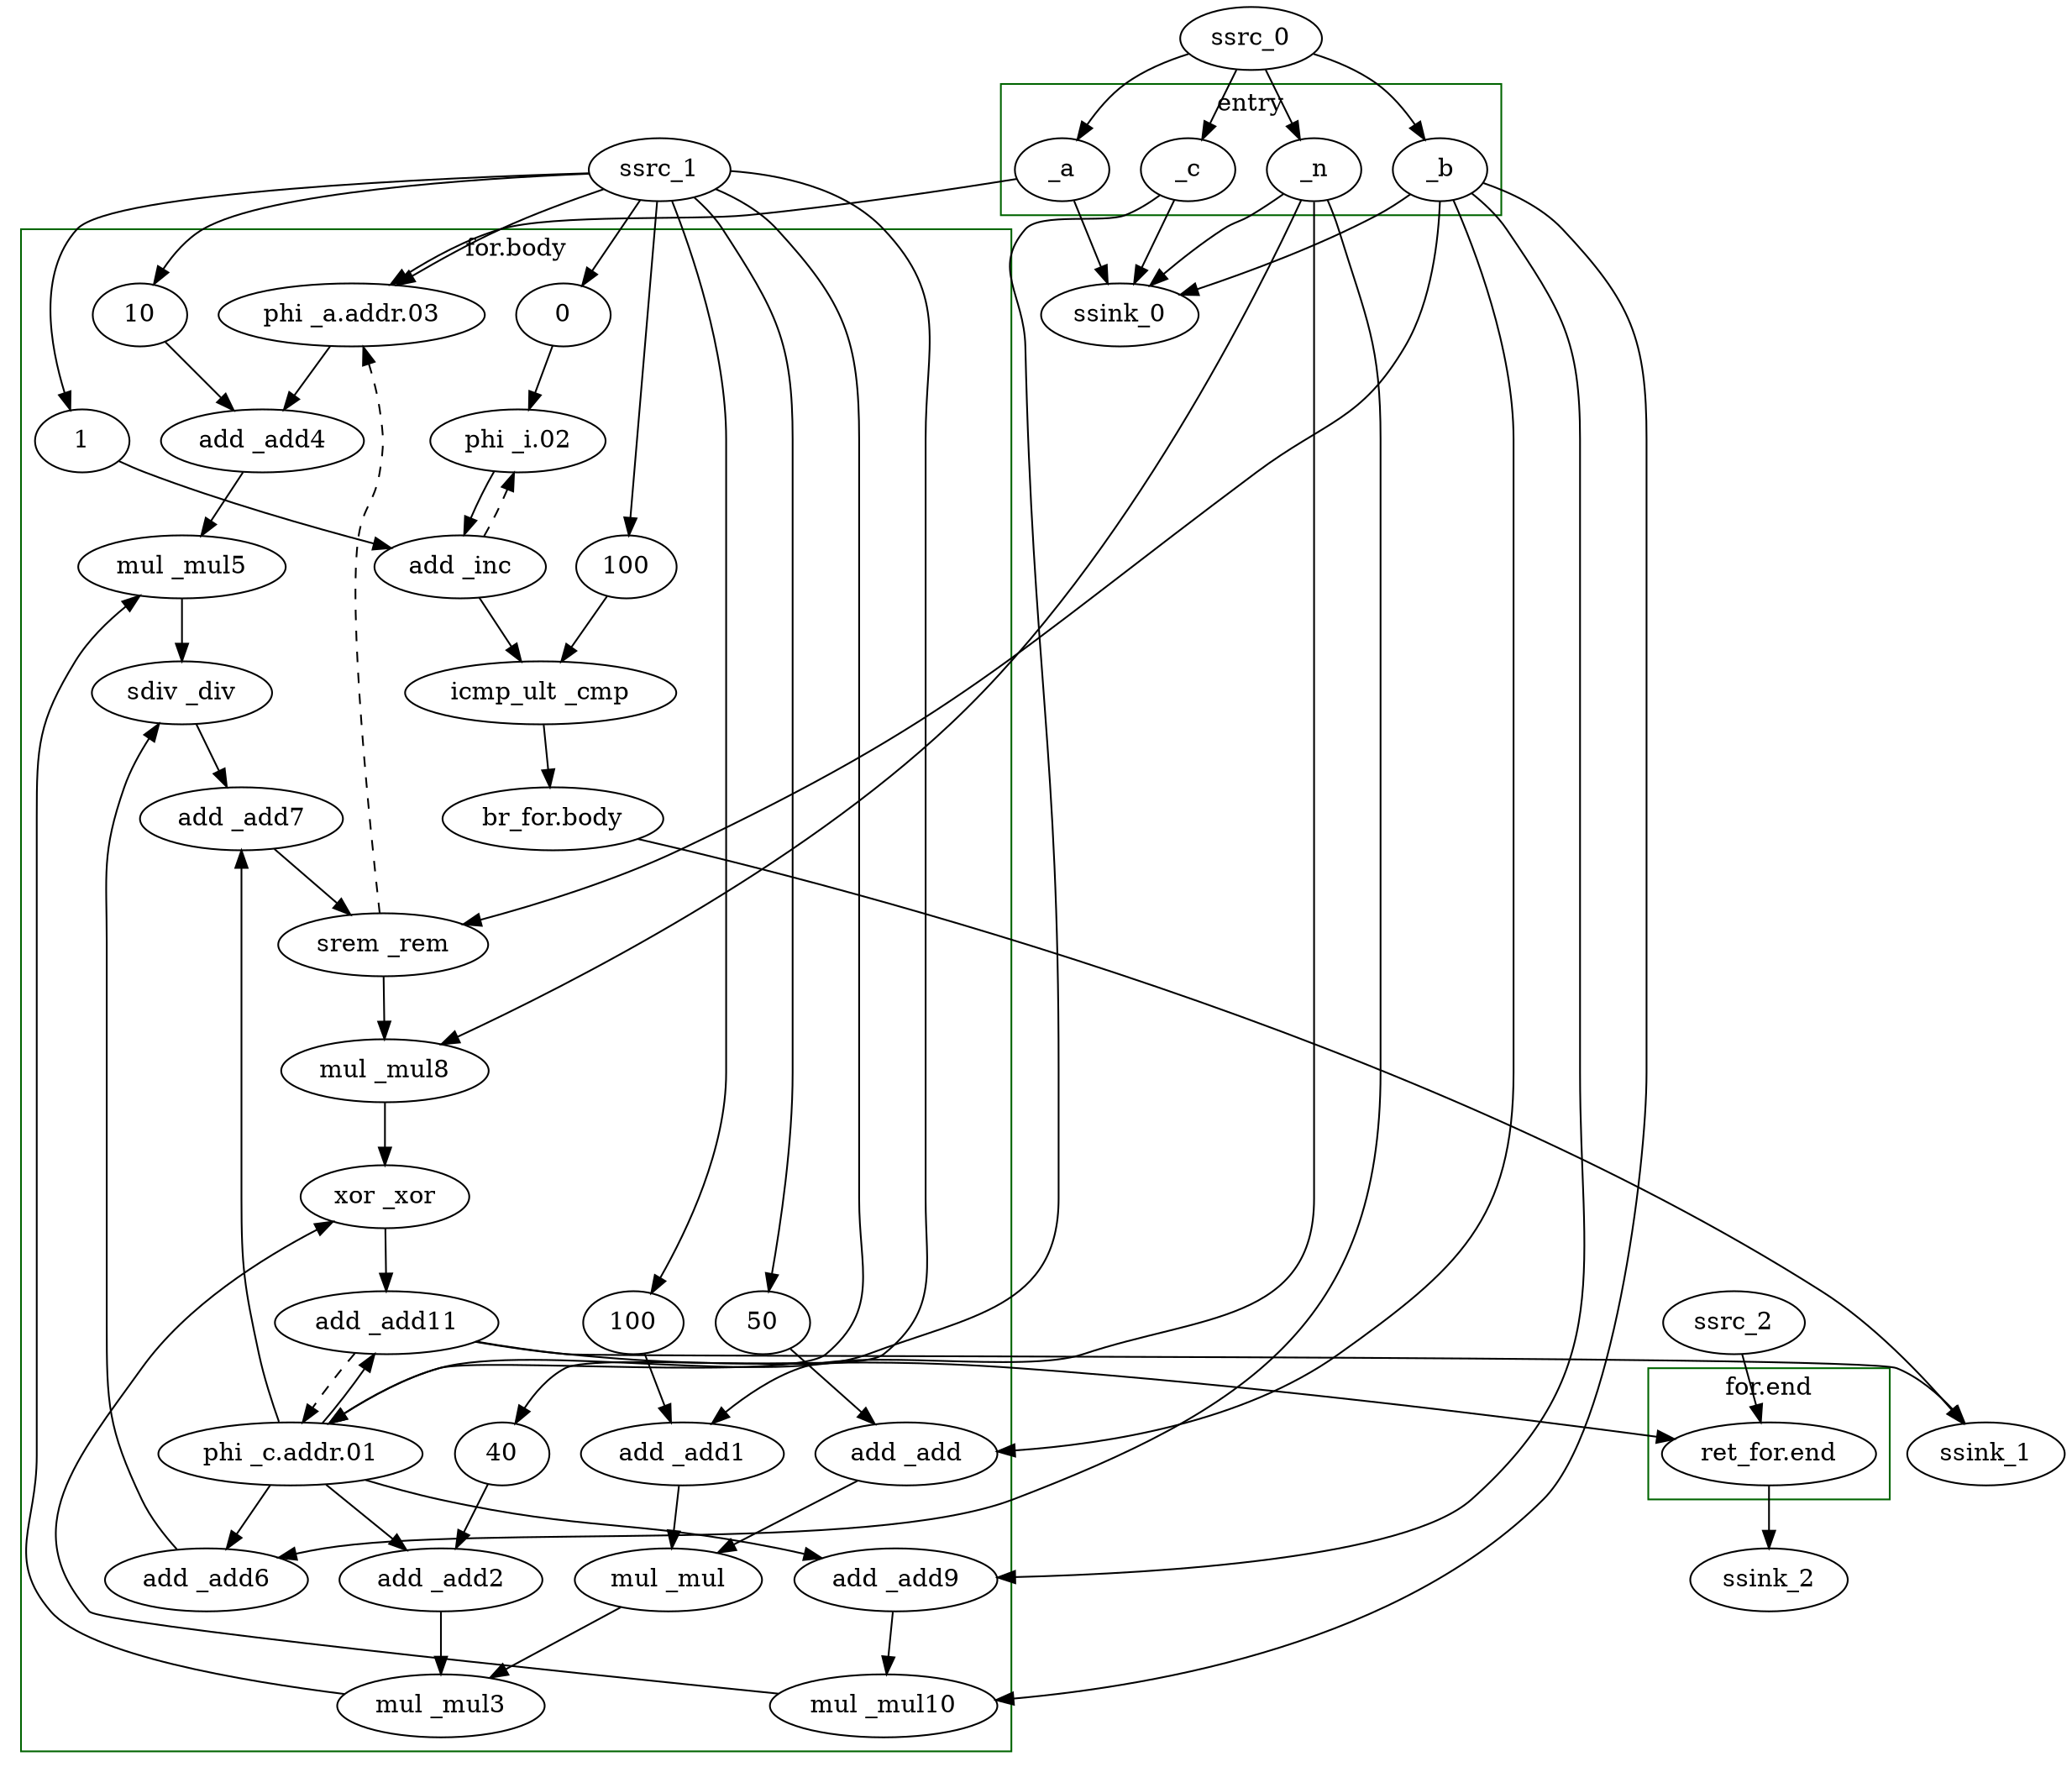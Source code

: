 digraph "" {
	graph [bb="0,0,1179.8,1005"];
	node [label="\N"];
	subgraph cluster_entry {
		graph [bb="572,886,858,961",
			color=darkgreen,
			label=entry,
			lheight=0.21,
			lp="715,949.5",
			lwidth=0.54
		];
		_a	[bbID=entry,
			height=0.5,
			id=0,
			pos="607,912",
			type=argument,
			width=0.75];
		_c	[bbID=entry,
			height=0.5,
			id=0,
			pos="679,912",
			type=argument,
			width=0.75];
		_b	[bbID=entry,
			height=0.5,
			id=0,
			pos="823,912",
			type=argument,
			width=0.75];
		_n	[bbID=entry,
			height=0.5,
			id=0,
			pos="751,912",
			type=argument,
			width=0.75];
	}
	subgraph "cluster_for.body" {
		graph [bb="8,8,572,878",
			color=darkgreen,
			label="for.body",
			lheight=0.21,
			lp="290,866.5",
			lwidth=0.81
		];
		"_a.addr.03"	[bbID="for.body",
			bitwidth=32,
			height=0.5,
			id=1,
			instruction="%a.addr.03 = phi i32 [ %a, %entry ], [ %rem, %for.body ]",
			label="phi _a.addr.03",
			pos="201,829",
			type=phi,
			width=2.1123];
		_add4	[bbID="for.body",
			bitwidth=32,
			height=0.5,
			id=1,
			instruction="%add4 = add nsw i32 %a.addr.03, 10",
			label="add _add4",
			pos="146,757",
			type=add,
			width=1.6068];
		"_a.addr.03" -> _add4	[pos="e,159.19,774.79 187.69,811.05 181,802.54 172.77,792.07 165.39,782.68"];
		_mul5	[bbID="for.body",
			bitwidth=32,
			height=0.5,
			id=1,
			instruction="%mul5 = mul nsw i32 %mul3, %add4",
			label="mul _mul5",
			pos="104,685",
			type=mul,
			width=1.6429];
		_add4 -> _mul5	[pos="e,114.07,702.79 135.83,739.05 130.88,730.8 124.82,720.7 119.32,711.54"];
		_div	[bbID="for.body",
			bitwidth=32,
			height=0.5,
			id=1,
			instruction="%div = sdiv i32 %mul5, %add6",
			label="sdiv _div",
			pos="104,613",
			type=sdiv,
			width=1.4263];
		_mul5 -> _div	[pos="e,104,631.1 104,666.7 104,658.98 104,649.71 104,641.11"];
		_rem	[bbID="for.body",
			bitwidth=32,
			height=0.5,
			id=1,
			instruction="%rem = srem i32 %b, %add7",
			label="srem _rem",
			pos="215,469",
			type=srem,
			width=1.661];
		_rem -> "_a.addr.03"	[pos="e,205.87,810.98 212.51,487.02 207.24,525.57 196.16,622.51 205,703 206.79,719.29 211.21,722.71 213,739 214.75,754.9 214.78,759.1 \
213,775 212.04,783.57 210.24,792.78 208.31,801.07",
			style=dashed];
		_mul8	[bbID="for.body",
			bitwidth=32,
			height=0.5,
			id=1,
			instruction="%mul8 = mul nsw i32 %rem, %n",
			label="mul _mul8",
			pos="216,397",
			type=mul,
			width=1.6429];
		_rem -> _mul8	[pos="e,215.76,415.1 215.25,450.7 215.36,442.98 215.49,433.71 215.61,425.11"];
		_xor	[bbID="for.body",
			bitwidth=32,
			height=0.5,
			id=1,
			instruction="%xor = xor i32 %mul8, %mul10",
			label="xor _xor",
			pos="216,325",
			type=xor,
			width=1.336];
		_mul8 -> _xor	[pos="e,216,343.1 216,378.7 216,370.98 216,361.71 216,353.11"];
		_add11	[bbID="for.body",
			bitwidth=32,
			height=0.5,
			id=1,
			instruction="%add11 = add nsw i32 %c.addr.01, %xor",
			label="add _add11",
			pos="217,253",
			type=add,
			width=1.7693];
		_xor -> _add11	[pos="e,216.76,271.1 216.25,306.7 216.36,298.98 216.49,289.71 216.61,281.11"];
		"_i.02"	[bbID="for.body",
			bitwidth=32,
			height=0.5,
			id=1,
			instruction="%i.02 = phi i32 [ 0, %entry ], [ %inc, %for.body ]",
			label="phi _i.02",
			pos="292,757",
			type=phi,
			width=1.3902];
		_inc	[bbID="for.body",
			bitwidth=32,
			height=0.5,
			id=1,
			instruction="%inc = add nuw nsw i32 %i.02, 1",
			label="add _inc",
			pos="263,685",
			type=add,
			width=1.354];
		"_i.02" -> _inc	[pos="e,264.3,703.45 279.29,739.41 275.17,731.54 270.93,721.93 267.61,713.04"];
		_inc -> "_i.02"	[pos="e,290.75,738.7 275.73,702.62 279.86,710.53 284.11,720.17 287.44,729.08",
			style=dashed];
		_cmp	[bbID="for.body",
			bitwidth=1,
			height=0.5,
			id=1,
			instruction="%cmp = icmp ult i32 %inc, 100",
			label="icmp_ult _cmp",
			pos="310,613",
			type=icmp,
			width=2.1484];
		_inc -> _cmp	[pos="e,298.62,630.96 274.14,667.41 279.73,659.08 286.64,648.8 292.89,639.49"];
		"br_for.body"	[bbID="for.body",
			bitwidth=0,
			height=0.5,
			id=1,
			instruction="br i1 %cmp, label %for.body, label %for.end",
			label="br_for.body",
			pos="317,541",
			type=br,
			width=1.7512];
		_cmp -> "br_for.body"	[pos="e,315.29,559.1 311.73,594.7 312.5,586.98 313.43,577.71 314.29,569.11"];
		"cst__i.02_0"	[bbID="for.body",
			height=0.5,
			id=1,
			label=0,
			pos="322,829",
			type=constant,
			value=0,
			width=0.75];
		"cst__i.02_0" -> "_i.02"	[pos="e,299.27,774.96 314.89,811.41 311.43,803.34 307.18,793.43 303.29,784.35"];
		"_c.addr.01"	[bbID="for.body",
			bitwidth=32,
			height=0.5,
			id=1,
			instruction="%c.addr.01 = phi i32 [ %c, %entry ], [ %add11, %for.body ]",
			label="phi _c.addr.01",
			pos="161,178",
			type=phi,
			width=2.0943];
		"_c.addr.01" -> _add11	[pos="e,209.81,235.07 179.49,195.59 187.58,204.81 196.75,216.47 204.12,226.79"];
		_add2	[bbID="for.body",
			bitwidth=32,
			height=0.5,
			id=1,
			instruction="%add2 = add nsw i32 %c.addr.01, 40",
			label="add _add2",
			pos="248,106",
			type=add,
			width=1.6068];
		"_c.addr.01" -> _add2	[pos="e,228.13,122.99 181.62,160.41 193.16,151.12 207.7,139.42 220.24,129.34"];
		_add6	[bbID="for.body",
			bitwidth=32,
			height=0.5,
			id=1,
			instruction="%add6 = add nsw i32 %c.addr.01, %n",
			label="add _add6",
			pos="114,106",
			type=add,
			width=1.6068];
		"_c.addr.01" -> _add6	[pos="e,125.27,123.79 149.62,160.05 144.02,151.71 137.16,141.49 130.95,132.25"];
		_add7	[bbID="for.body",
			bitwidth=32,
			height=0.5,
			id=1,
			instruction="%add7 = add nsw i32 %div, %c.addr.01",
			label="add _add7",
			pos="134,541",
			type=add,
			width=1.6068];
		"_c.addr.01" -> _add7	[pos="e,134,522.95 154.97,195.95 151.28,206.95 146.75,221.67 144,235 135.96,273.98 134,284.2 134,324 134,398 134,398 134,398 134,438 134,\
484.35 134,512.92"];
		_add9	[bbID="for.body",
			bitwidth=32,
			height=0.5,
			id=1,
			instruction="%add9 = add nsw i32 %c.addr.01, %b",
			label="add _add9",
			pos="506,106",
			type=add,
			width=1.6068];
		"_c.addr.01" -> _add9	[pos="e,463.98,118.38 203.42,163.06 216.63,159.08 231.33,155 245,152 330.09,133.3 353.55,140.96 439,124 443.95,123.02 449.08,121.9 454.2,\
120.72"];
		_add11 -> "_c.addr.01"	[pos="e,168.24,196.01 198.53,235.44 190.46,226.23 181.29,214.59 173.93,204.28",
			style=dashed];
		_mul3	[bbID="for.body",
			bitwidth=32,
			height=0.5,
			id=1,
			instruction="%mul3 = mul nsw i32 %mul, %add2",
			label="mul _mul3",
			pos="248,34",
			type=mul,
			width=1.6429];
		_add2 -> _mul3	[pos="e,248,52.104 248,87.697 248,79.983 248,70.712 248,62.112"];
		_add6 -> _div	[pos="e,89.302,595.58 97.037,123.56 89.818,131.52 81.94,141.58 77,152 57.581,192.95 57,206.68 57,252 57,470 57,470 57,470 57,509.8 52.953,\
521.76 67,559 70.802,569.08 76.955,579.05 83.162,587.58"];
		_add7 -> _rem	[pos="e,196.32,486.15 152.79,523.76 163.42,514.58 176.89,502.94 188.57,492.84"];
		_mul10	[bbID="for.body",
			bitwidth=32,
			height=0.5,
			id=1,
			instruction="%mul10 = mul nsw i32 %add9, %b",
			label="mul _mul10",
			pos="499,34",
			type=mul,
			width=1.8054];
		_add9 -> _mul10	[pos="e,500.71,52.104 504.27,87.697 503.5,79.983 502.57,70.712 501.71,62.112"];
		_mul3 -> _mul5	[pos="e,80.618,668.28 192.97,40.754 134.23,48.112 46.651,62.991 25,88 -0.99442,118.03 17,137.28 17,177 17,542 17,542 17,542 17,583.34 \
21.662,596.22 44,631 51.467,642.63 62.184,653.22 72.5,661.82"];
		_div -> _add7	[pos="e,126.6,559.28 111.26,595.05 114.68,587.09 118.82,577.41 122.64,568.51"];
		_mul10 -> _xor	[pos="e,186.24,310.76 439.07,40.99 317.64,53.264 53.466,80.732 47,88 4.9934,135.22 40.151,175.65 77,227 102.69,262.79 145.87,289.9 177.3,\
306.23"];
		_add	[bbID="for.body",
			bitwidth=32,
			height=0.5,
			id=1,
			instruction="%add = add nsw i32 %b, 50",
			label="add _add",
			pos="512,178",
			type=add,
			width=1.4443];
		_mul	[bbID="for.body",
			bitwidth=32,
			height=0.5,
			id=1,
			instruction="%mul = mul nsw i32 %add, %add1",
			label="mul _mul",
			pos="377,106",
			type=mul,
			width=1.4804];
		_add -> _mul	[pos="e,405.07,121.56 484.35,162.67 464.11,152.17 436.4,137.8 414.21,126.29"];
		_mul -> _mul3	[pos="e,275.9,50.138 349.96,90.326 331.04,80.059 305.53,66.22 284.77,54.952"];
		cst__add_0	[bbID="for.body",
			height=0.5,
			id=1,
			label=50,
			pos="436,253",
			type=constant,
			value=0,
			width=0.75];
		cst__add_0 -> _add	[pos="e,495.16,195.17 451.02,237.58 461.45,227.56 475.58,213.98 487.62,202.42"];
		_add1	[bbID="for.body",
			bitwidth=32,
			height=0.5,
			id=1,
			instruction="%add1 = add nsw i32 %n, 100",
			label="add _add1",
			pos="384,178",
			type=add,
			width=1.6068];
		_add1 -> _mul	[pos="e,378.71,124.1 382.27,159.7 381.5,151.98 380.57,142.71 379.71,134.11"];
		cst__add1_0	[bbID="for.body",
			height=0.5,
			id=1,
			label=100,
			pos="362,253",
			type=constant,
			value=0,
			width=0.79437];
		cst__add1_0 -> _add1	[pos="e,378.85,196.09 367.1,235.07 369.72,226.38 372.97,215.59 375.92,205.8"];
		cst__add2_0	[bbID="for.body",
			height=0.5,
			id=1,
			label=40,
			pos="281,178",
			type=constant,
			value=0,
			width=0.75];
		cst__add2_0 -> _add2	[pos="e,255.99,123.96 273.18,160.41 269.33,152.25 264.6,142.22 260.29,133.07"];
		cst__add4_0	[bbID="for.body",
			height=0.5,
			id=1,
			label=10,
			pos="80,829",
			type=constant,
			value=0,
			width=0.75];
		cst__add4_0 -> _add4	[pos="e,130.17,774.79 93.997,813.15 102.44,804.2 113.4,792.58 123.08,782.31"];
		cst__inc_0	[bbID="for.body",
			height=0.5,
			id=1,
			label=1,
			pos="43,757",
			type=constant,
			value=0,
			width=0.75];
		cst__inc_0 -> _inc	[pos="e,223.28,695.47 64.076,745.36 68.916,743.11 74.085,740.85 79,739 123.49,722.21 175.71,707.64 213.14,698.04"];
		cst__cmp_0	[bbID="for.body",
			height=0.5,
			id=1,
			label=100,
			pos="358,685",
			type=constant,
			value=0,
			width=0.79437];
		cst__cmp_0 -> _cmp	[pos="e,321.86,631.29 347.11,668.12 341.35,659.72 334.13,649.2 327.6,639.67"];
	}
	subgraph "cluster_for.end" {
		graph [bb="942,152,1080,227",
			color=darkgreen,
			label="for.end",
			lheight=0.21,
			lp="1011,215.5",
			lwidth=0.69
		];
		"ret_for.end"	[bbID="for.end",
			bitwidth=0,
			height=0.5,
			id=2,
			instruction="ret i32 %add11",
			label="ret_for.end",
			pos="1011,178",
			type=ret,
			width=1.6971];
	}
	_a -> "_a.addr.03"	[pos="e,223.17,846.28 581,906.74 545.91,901.15 481.41,891.4 426,886 394.99,882.98 315.9,886.78 286,878 266.83,872.37 247.3,861.75 231.8,\
851.93"];
	ssink_0	[bbID="BB0
(entry)",
		height=0.5,
		id=0,
		label=ssink_0,
		pos="640,829",
		type=supersink,
		width=1.2457];
	_a -> ssink_0	[pos="e,633.06,847.04 613.84,894.22 618.28,883.32 624.16,868.89 629.22,856.47"];
	_c -> "_c.addr.01"	[pos="e,182.83,195.46 662.72,897.29 656.85,893.02 649.94,888.72 643,886 631.09,881.34 594.39,887.65 586,878 566.46,855.53 585.32,840.77 \
586,811 590.22,627.3 605,581.75 605,398 605,398 605,398 605,324 605,261.46 554.57,256.93 496,235 443.74,215.43 298.7,242.18 245,\
227 225.95,221.61 206.63,211.01 191.34,201.14"];
	_c -> ssink_0	[pos="e,648.15,846.92 671.11,894.61 665.79,883.56 658.65,868.74 652.56,856.08"];
	_b -> _rem	[pos="e,261.76,480.38 822.93,893.87 822.13,872.94 818.38,837.08 803,811 777.86,768.35 757.66,768.64 718,739 577.89,634.28 547.38,597.24 \
389,523 351.39,505.37 306.5,491.87 271.74,482.9"];
	_b -> _add9	[pos="e,563.8,107.2 841.1,898.49 848.11,892.9 855.7,885.81 861,878 892.73,831.24 903,814.51 903,758 903,758 903,758 903,396 903,284.11 \
924.55,226.43 841,152 802.68,117.87 660.37,109.37 574.04,107.41"];
	_b -> _mul10	[pos="e,563.47,36.954 847.8,904.36 862.61,899.28 880.84,890.91 893,878 932.38,836.18 941,815.44 941,758 941,758 941,758 941,396 941,340.22 \
921.59,191.31 882,152 798.92,69.502 659.4,44.913 573.66,37.744"];
	_b -> _add	[pos="e,563.97,179.01 830.7,894.43 842.83,866.79 865,809.23 865,758 865,758 865,758 865,396 865,311.77 833.73,283.7 765,235 708.7,195.11 \
629.06,182.92 574.24,179.55"];
	_b -> ssink_0	[pos="e,674.59,840.53 805.96,897.9 800.14,893.78 793.46,889.41 787,886 753.91,868.54 714.13,853.73 684.3,843.73"];
	_n -> _mul8	[pos="e,248.68,412.05 743.7,894.63 720.62,844.39 644.74,690.06 543,595 453.91,511.77 324.01,446.43 257.95,416.25"];
	_n -> _add6	[pos="e,155.22,118.68 758.8,894.46 761.03,889.27 763.31,883.47 765,878 781.04,826.03 789,812.39 789,758 789,758 789,758 789,396 789,251.17 \
708.93,201.99 573,152 491.03,121.86 267.22,137.9 181,124 175.87,123.17 170.57,122.14 165.29,120.99"];
	_n -> _add1	[pos="e,400.88,195.35 751,893.56 751,865.16 751,807.14 751,758 751,758 751,758 751,324 751,253.24 686.16,257.28 619,235 583.53,223.23 \
486.3,239.27 451,227 435.52,221.62 420.47,211.44 408.58,201.84"];
	_n -> ssink_0	[pos="e,657.3,845.77 733.39,898.02 727.64,893.99 721.15,889.65 715,886 708.16,881.94 705.68,882.31 699,878 687.27,870.43 675.17,860.92 \
665,852.37"];
	ssink_1	[bbID="BB1
(for.body)",
		height=0.5,
		id=1,
		label=ssink_1,
		pos="1135,178",
		type=supersink,
		width=1.2457];
	"br_for.body" -> ssink_1	[pos="e,1121.6,195.4 365.21,529.27 485.83,500.95 807.57,416.22 1039,271 1068.7,252.37 1096.9,223.47 1115,203.04"];
	_add11 -> "ret_for.end"	[pos="e,956.87,186.35 268.81,242.42 286.28,239.55 305.93,236.72 324,235 435.55,224.41 464.22,234.93 576,227 708.18,217.62 862.16,198.74 \
946.89,187.66"];
	_add11 -> ssink_1	[pos="e,1122.8,195.72 268.24,242.29 285.85,239.37 305.73,236.54 324,235 345.04,233.23 1064.4,234.89 1084,227 1096.3,222.03 1107.4,212.55 \
1116.1,203.31"];
	ssink_2	[bbID="BB2
(for.end)",
		height=0.5,
		id=2,
		label=ssink_2,
		pos="1011,106",
		type=supersink,
		width=1.2457];
	"ret_for.end" -> ssink_2	[pos="e,1011,124.1 1011,159.7 1011,151.98 1011,142.71 1011,134.11"];
	ssrc_2	[bbID="BB2
(for.end)",
		height=0.5,
		id=2,
		label=ssrc_2,
		pos="990,253",
		type=supersource,
		width=1.1193];
	ssrc_2 -> "ret_for.end"	[pos="e,1006.1,196.09 994.87,235.07 997.37,226.38 1000.5,215.59 1003.3,205.8"];
	ssrc_0	[bbID="BB0
(entry)",
		height=0.5,
		id=0,
		label=ssrc_0,
		pos="715,987",
		type=supersource,
		width=1.1193];
	ssrc_0 -> _a	[pos="e,615.77,929.25 679.65,978.27 667.28,974.44 653.79,968.88 643,961 634.51,954.8 627.12,946.03 621.28,937.67"];
	ssrc_0 -> _c	[pos="e,687.06,929.34 706.65,969.07 702.18,960 696.58,948.65 691.59,938.54"];
	ssrc_0 -> _b	[pos="e,814.23,929.25 750.35,978.27 762.72,974.44 776.21,968.88 787,961 795.49,954.8 802.88,946.03 808.72,937.67"];
	ssrc_0 -> _n	[pos="e,742.94,929.34 723.35,969.07 727.82,960 733.42,948.65 738.41,938.54"];
	ssrc_1	[bbID="BB1
(for.body)",
		height=0.5,
		id=1,
		label=ssrc_1,
		pos="377,912",
		type=supersource,
		width=1.1193];
	ssrc_1 -> "_a.addr.03"	[pos="e,226.83,846.07 344.89,900.81 327.23,894.85 305.09,886.78 286,878 269.04,870.2 250.94,860.23 235.82,851.4"];
	ssrc_1 -> "cst__i.02_0"	[pos="e,332.74,845.82 365.87,894.61 358.01,883.04 347.36,867.35 338.51,854.32"];
	ssrc_1 -> "_c.addr.01"	[pos="e,182.83,195.43 409.13,900.86 421.37,895.66 434.61,888.22 444,878 482.76,835.83 491,815.28 491,758 491,758 491,758 491,324 491,283.55 \
502.99,260.99 472,235 452.66,218.78 269.27,233.91 245,227 225.96,221.58 206.64,210.98 191.34,201.11"];
	ssrc_1 -> cst__add_0	[pos="e,439.36,270.97 396.79,896.11 402.66,890.91 408.66,884.69 413,878 443.59,830.83 453,814.22 453,758 453,758 453,758 453,396 453,355.71 \
446.17,309.44 441.17,280.96"];
	ssrc_1 -> cst__add1_0	[pos="e,372.22,269.89 384.15,893.91 395.16,865.99 415,808.63 415,758 415,758 415,758 415,396 415,352.69 393.09,306.37 377.45,278.82"];
	ssrc_1 -> cst__add2_0	[pos="e,288.53,195.45 417.52,911.25 445.93,909.18 482.68,901.58 505,878 542.39,838.5 529,812.39 529,758 529,758 529,758 529,324 529,283.03 \
536.99,260.6 505,235 488.68,221.94 335.5,236.75 317,227 307.32,221.9 299.53,212.91 293.7,204.08"];
	ssrc_1 -> cst__add4_0	[pos="e,87.973,846.59 336.85,909.71 273.21,907.05 152.62,899.29 116,878 106.78,872.64 99.17,863.88 93.365,855.31"];
	ssrc_1 -> cst__inc_0	[pos="e,36.925,774.84 336.77,909.97 252.47,907.38 63.419,899.26 44,878 21.3,853.15 26.853,811.87 34.039,784.8"];
	ssrc_1 -> cst__cmp_0	[pos="e,359.44,703.03 375.54,893.72 372.25,854.77 364.24,759.88 360.28,713.05"];
}

